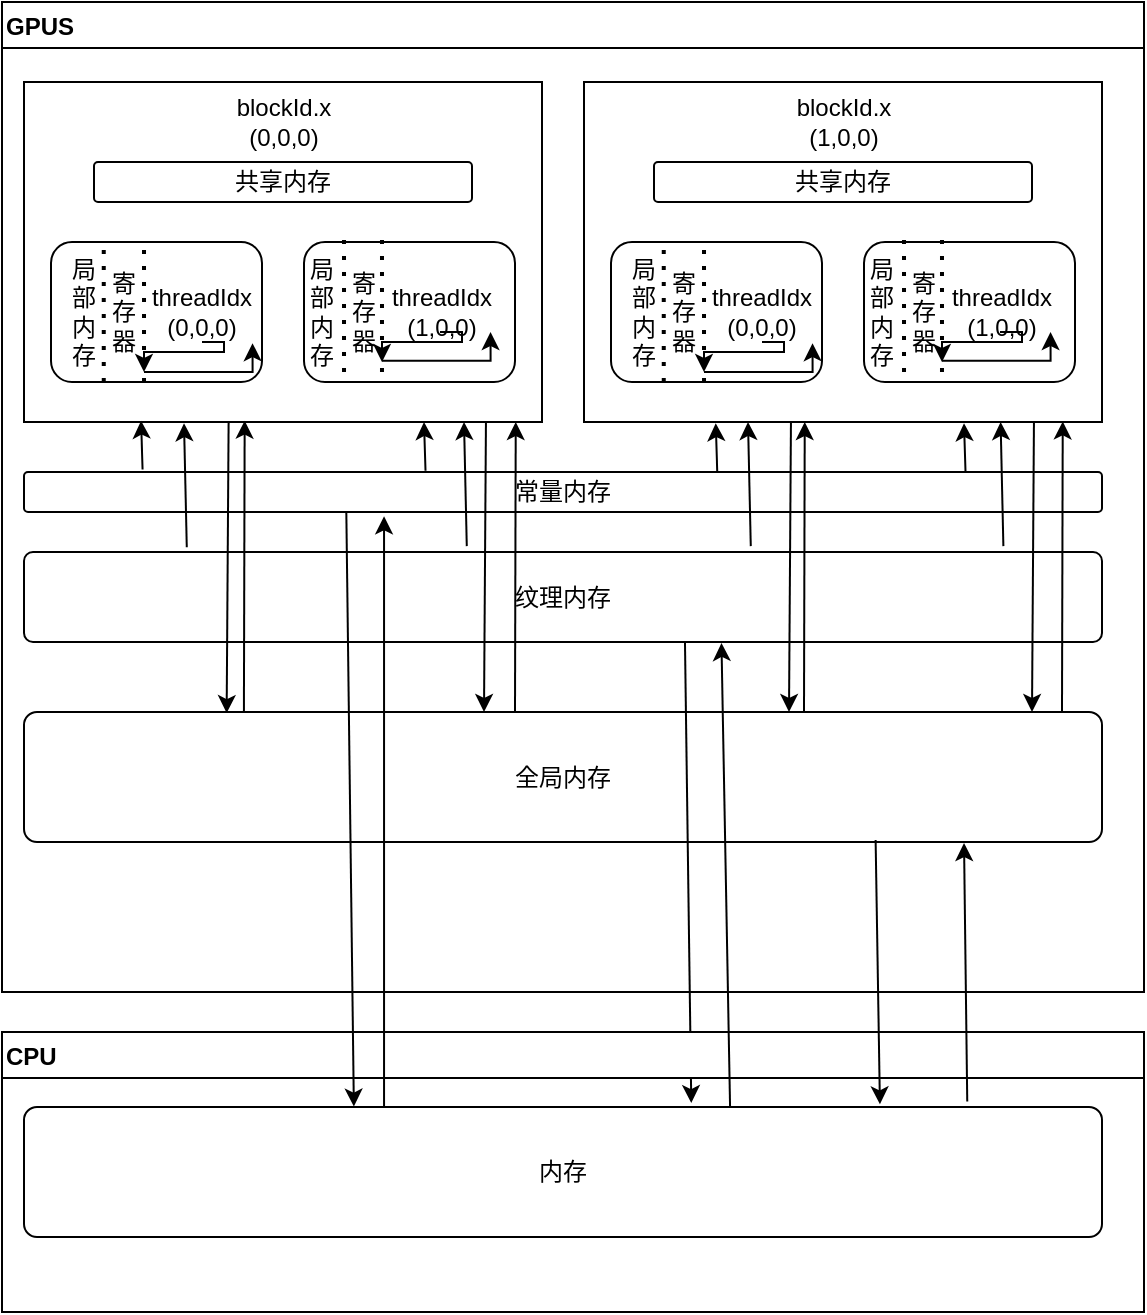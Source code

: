 <mxfile version="19.0.3" type="device"><diagram id="n-Z6BZ7bge1b8USYgSL0" name="第 1 页"><mxGraphModel dx="1093" dy="675" grid="1" gridSize="10" guides="1" tooltips="1" connect="1" arrows="1" fold="1" page="1" pageScale="1" pageWidth="827" pageHeight="1169" math="0" shadow="0"><root><mxCell id="0"/><mxCell id="1" parent="0"/><mxCell id="AXMxdY8zbdqUA6Us9HrJ-1" value="GPUS" style="swimlane;align=left;" vertex="1" parent="1"><mxGeometry x="39" y="35" width="571" height="495" as="geometry"/></mxCell><mxCell id="AXMxdY8zbdqUA6Us9HrJ-2" value="" style="rounded=0;whiteSpace=wrap;html=1;" vertex="1" parent="AXMxdY8zbdqUA6Us9HrJ-1"><mxGeometry x="11" y="40" width="259" height="170" as="geometry"/></mxCell><mxCell id="AXMxdY8zbdqUA6Us9HrJ-3" value="blockId.x&lt;br&gt;(0,0,0)" style="text;html=1;strokeColor=none;fillColor=none;align=center;verticalAlign=middle;whiteSpace=wrap;rounded=0;" vertex="1" parent="AXMxdY8zbdqUA6Us9HrJ-1"><mxGeometry x="113.5" y="50" width="54" height="20" as="geometry"/></mxCell><mxCell id="AXMxdY8zbdqUA6Us9HrJ-8" value="共享内存" style="rounded=1;arcSize=10;whiteSpace=wrap;html=1;align=center;" vertex="1" parent="AXMxdY8zbdqUA6Us9HrJ-1"><mxGeometry x="46" y="80" width="189" height="20" as="geometry"/></mxCell><mxCell id="AXMxdY8zbdqUA6Us9HrJ-9" value="" style="rounded=1;whiteSpace=wrap;html=1;" vertex="1" parent="AXMxdY8zbdqUA6Us9HrJ-1"><mxGeometry x="24.5" y="120" width="105.5" height="70" as="geometry"/></mxCell><mxCell id="AXMxdY8zbdqUA6Us9HrJ-11" value="" style="endArrow=none;dashed=1;html=1;dashPattern=1 3;strokeWidth=2;rounded=0;entryX=0.25;entryY=0;entryDx=0;entryDy=0;exitX=0.25;exitY=1;exitDx=0;exitDy=0;" edge="1" parent="AXMxdY8zbdqUA6Us9HrJ-1" source="AXMxdY8zbdqUA6Us9HrJ-9" target="AXMxdY8zbdqUA6Us9HrJ-9"><mxGeometry width="50" height="50" relative="1" as="geometry"><mxPoint x="41" y="190" as="sourcePoint"/><mxPoint x="91" y="140" as="targetPoint"/></mxGeometry></mxCell><mxCell id="AXMxdY8zbdqUA6Us9HrJ-12" value="局&lt;br&gt;部&lt;br&gt;内&lt;br&gt;存" style="text;html=1;strokeColor=none;fillColor=none;align=center;verticalAlign=middle;whiteSpace=wrap;rounded=0;" vertex="1" parent="AXMxdY8zbdqUA6Us9HrJ-1"><mxGeometry x="11" y="140" width="60" height="30" as="geometry"/></mxCell><mxCell id="AXMxdY8zbdqUA6Us9HrJ-13" value="寄&lt;br&gt;存&lt;br&gt;器" style="text;html=1;strokeColor=none;fillColor=none;align=center;verticalAlign=middle;whiteSpace=wrap;rounded=0;" vertex="1" parent="AXMxdY8zbdqUA6Us9HrJ-1"><mxGeometry x="31" y="140" width="60" height="30" as="geometry"/></mxCell><mxCell id="AXMxdY8zbdqUA6Us9HrJ-14" value="threadIdx&lt;br&gt;(0,0,0)" style="text;html=1;strokeColor=none;fillColor=none;align=center;verticalAlign=middle;whiteSpace=wrap;rounded=0;" vertex="1" parent="AXMxdY8zbdqUA6Us9HrJ-1"><mxGeometry x="70" y="140" width="60" height="30" as="geometry"/></mxCell><mxCell id="AXMxdY8zbdqUA6Us9HrJ-15" value="" style="endArrow=none;dashed=1;html=1;dashPattern=1 3;strokeWidth=2;rounded=0;entryX=0.25;entryY=0;entryDx=0;entryDy=0;exitX=0.25;exitY=1;exitDx=0;exitDy=0;" edge="1" parent="AXMxdY8zbdqUA6Us9HrJ-1"><mxGeometry width="50" height="50" relative="1" as="geometry"><mxPoint x="71.005" y="190" as="sourcePoint"/><mxPoint x="71.005" y="120" as="targetPoint"/></mxGeometry></mxCell><mxCell id="AXMxdY8zbdqUA6Us9HrJ-16" value="" style="rounded=1;whiteSpace=wrap;html=1;" vertex="1" parent="AXMxdY8zbdqUA6Us9HrJ-1"><mxGeometry x="151" y="120" width="105.5" height="70" as="geometry"/></mxCell><mxCell id="AXMxdY8zbdqUA6Us9HrJ-18" value="局&lt;br&gt;部&lt;br&gt;内&lt;br&gt;存" style="text;html=1;strokeColor=none;fillColor=none;align=center;verticalAlign=middle;whiteSpace=wrap;rounded=0;" vertex="1" parent="AXMxdY8zbdqUA6Us9HrJ-1"><mxGeometry x="130" y="140" width="60" height="30" as="geometry"/></mxCell><mxCell id="AXMxdY8zbdqUA6Us9HrJ-19" value="" style="endArrow=none;dashed=1;html=1;dashPattern=1 3;strokeWidth=2;rounded=0;entryX=0.25;entryY=0;entryDx=0;entryDy=0;exitX=0.25;exitY=1;exitDx=0;exitDy=0;" edge="1" parent="AXMxdY8zbdqUA6Us9HrJ-1"><mxGeometry width="50" height="50" relative="1" as="geometry"><mxPoint x="171.005" y="185" as="sourcePoint"/><mxPoint x="171.005" y="115" as="targetPoint"/></mxGeometry></mxCell><mxCell id="AXMxdY8zbdqUA6Us9HrJ-20" value="寄&lt;br&gt;存&lt;br&gt;器" style="text;html=1;strokeColor=none;fillColor=none;align=center;verticalAlign=middle;whiteSpace=wrap;rounded=0;" vertex="1" parent="AXMxdY8zbdqUA6Us9HrJ-1"><mxGeometry x="151" y="140" width="60" height="30" as="geometry"/></mxCell><mxCell id="AXMxdY8zbdqUA6Us9HrJ-22" value="" style="endArrow=none;dashed=1;html=1;dashPattern=1 3;strokeWidth=2;rounded=0;entryX=0.25;entryY=0;entryDx=0;entryDy=0;exitX=0.25;exitY=1;exitDx=0;exitDy=0;" edge="1" parent="AXMxdY8zbdqUA6Us9HrJ-1"><mxGeometry width="50" height="50" relative="1" as="geometry"><mxPoint x="189.995" y="185" as="sourcePoint"/><mxPoint x="189.995" y="115" as="targetPoint"/></mxGeometry></mxCell><mxCell id="AXMxdY8zbdqUA6Us9HrJ-23" value="threadIdx&lt;br&gt;(1,0,0)" style="text;html=1;strokeColor=none;fillColor=none;align=center;verticalAlign=middle;whiteSpace=wrap;rounded=0;" vertex="1" parent="AXMxdY8zbdqUA6Us9HrJ-1"><mxGeometry x="190" y="140" width="60" height="30" as="geometry"/></mxCell><mxCell id="AXMxdY8zbdqUA6Us9HrJ-27" value="" style="edgeStyle=segmentEdgeStyle;endArrow=classic;html=1;rounded=0;exitX=0.5;exitY=1;exitDx=0;exitDy=0;" edge="1" parent="AXMxdY8zbdqUA6Us9HrJ-1" source="AXMxdY8zbdqUA6Us9HrJ-14"><mxGeometry width="50" height="50" relative="1" as="geometry"><mxPoint x="91" y="225" as="sourcePoint"/><mxPoint x="71" y="185" as="targetPoint"/><Array as="points"><mxPoint x="111" y="170"/><mxPoint x="111" y="175"/><mxPoint x="71" y="175"/></Array></mxGeometry></mxCell><mxCell id="AXMxdY8zbdqUA6Us9HrJ-28" value="" style="edgeStyle=segmentEdgeStyle;endArrow=classic;html=1;rounded=0;entryX=0.921;entryY=1.019;entryDx=0;entryDy=0;entryPerimeter=0;" edge="1" parent="AXMxdY8zbdqUA6Us9HrJ-1" target="AXMxdY8zbdqUA6Us9HrJ-14"><mxGeometry width="50" height="50" relative="1" as="geometry"><mxPoint x="71" y="185" as="sourcePoint"/><mxPoint x="171" y="235" as="targetPoint"/></mxGeometry></mxCell><mxCell id="AXMxdY8zbdqUA6Us9HrJ-29" value="" style="edgeStyle=segmentEdgeStyle;endArrow=classic;html=1;rounded=0;exitX=0.5;exitY=1;exitDx=0;exitDy=0;" edge="1" parent="AXMxdY8zbdqUA6Us9HrJ-1"><mxGeometry width="50" height="50" relative="1" as="geometry"><mxPoint x="219" y="165" as="sourcePoint"/><mxPoint x="190" y="180" as="targetPoint"/><Array as="points"><mxPoint x="230" y="165"/><mxPoint x="230" y="170"/><mxPoint x="190" y="170"/></Array></mxGeometry></mxCell><mxCell id="AXMxdY8zbdqUA6Us9HrJ-30" value="" style="edgeStyle=segmentEdgeStyle;endArrow=classic;html=1;rounded=0;entryX=0.921;entryY=1.019;entryDx=0;entryDy=0;entryPerimeter=0;" edge="1" parent="AXMxdY8zbdqUA6Us9HrJ-1"><mxGeometry width="50" height="50" relative="1" as="geometry"><mxPoint x="190" y="179.43" as="sourcePoint"/><mxPoint x="244.26" y="165.0" as="targetPoint"/></mxGeometry></mxCell><mxCell id="AXMxdY8zbdqUA6Us9HrJ-32" value="" style="rounded=0;whiteSpace=wrap;html=1;" vertex="1" parent="AXMxdY8zbdqUA6Us9HrJ-1"><mxGeometry x="291" y="40" width="259" height="170" as="geometry"/></mxCell><mxCell id="AXMxdY8zbdqUA6Us9HrJ-33" value="blockId.x&lt;br&gt;(1,0,0)" style="text;html=1;strokeColor=none;fillColor=none;align=center;verticalAlign=middle;whiteSpace=wrap;rounded=0;" vertex="1" parent="AXMxdY8zbdqUA6Us9HrJ-1"><mxGeometry x="393.5" y="50" width="54" height="20" as="geometry"/></mxCell><mxCell id="AXMxdY8zbdqUA6Us9HrJ-34" value="共享内存" style="rounded=1;arcSize=10;whiteSpace=wrap;html=1;align=center;" vertex="1" parent="AXMxdY8zbdqUA6Us9HrJ-1"><mxGeometry x="326" y="80" width="189" height="20" as="geometry"/></mxCell><mxCell id="AXMxdY8zbdqUA6Us9HrJ-35" value="" style="rounded=1;whiteSpace=wrap;html=1;" vertex="1" parent="AXMxdY8zbdqUA6Us9HrJ-1"><mxGeometry x="304.5" y="120" width="105.5" height="70" as="geometry"/></mxCell><mxCell id="AXMxdY8zbdqUA6Us9HrJ-36" value="" style="endArrow=none;dashed=1;html=1;dashPattern=1 3;strokeWidth=2;rounded=0;entryX=0.25;entryY=0;entryDx=0;entryDy=0;exitX=0.25;exitY=1;exitDx=0;exitDy=0;" edge="1" parent="AXMxdY8zbdqUA6Us9HrJ-1" source="AXMxdY8zbdqUA6Us9HrJ-35" target="AXMxdY8zbdqUA6Us9HrJ-35"><mxGeometry width="50" height="50" relative="1" as="geometry"><mxPoint x="282" y="155" as="sourcePoint"/><mxPoint x="332" y="105" as="targetPoint"/></mxGeometry></mxCell><mxCell id="AXMxdY8zbdqUA6Us9HrJ-37" value="局&lt;br&gt;部&lt;br&gt;内&lt;br&gt;存" style="text;html=1;strokeColor=none;fillColor=none;align=center;verticalAlign=middle;whiteSpace=wrap;rounded=0;" vertex="1" parent="AXMxdY8zbdqUA6Us9HrJ-1"><mxGeometry x="291" y="140" width="60" height="30" as="geometry"/></mxCell><mxCell id="AXMxdY8zbdqUA6Us9HrJ-38" value="寄&lt;br&gt;存&lt;br&gt;器" style="text;html=1;strokeColor=none;fillColor=none;align=center;verticalAlign=middle;whiteSpace=wrap;rounded=0;" vertex="1" parent="AXMxdY8zbdqUA6Us9HrJ-1"><mxGeometry x="311" y="140" width="60" height="30" as="geometry"/></mxCell><mxCell id="AXMxdY8zbdqUA6Us9HrJ-39" value="threadIdx&lt;br&gt;(0,0,0)" style="text;html=1;strokeColor=none;fillColor=none;align=center;verticalAlign=middle;whiteSpace=wrap;rounded=0;" vertex="1" parent="AXMxdY8zbdqUA6Us9HrJ-1"><mxGeometry x="350" y="140" width="60" height="30" as="geometry"/></mxCell><mxCell id="AXMxdY8zbdqUA6Us9HrJ-40" value="" style="endArrow=none;dashed=1;html=1;dashPattern=1 3;strokeWidth=2;rounded=0;entryX=0.25;entryY=0;entryDx=0;entryDy=0;exitX=0.25;exitY=1;exitDx=0;exitDy=0;" edge="1" parent="AXMxdY8zbdqUA6Us9HrJ-1"><mxGeometry width="50" height="50" relative="1" as="geometry"><mxPoint x="351.005" y="190" as="sourcePoint"/><mxPoint x="351.005" y="120" as="targetPoint"/></mxGeometry></mxCell><mxCell id="AXMxdY8zbdqUA6Us9HrJ-41" value="" style="rounded=1;whiteSpace=wrap;html=1;" vertex="1" parent="AXMxdY8zbdqUA6Us9HrJ-1"><mxGeometry x="431" y="120" width="105.5" height="70" as="geometry"/></mxCell><mxCell id="AXMxdY8zbdqUA6Us9HrJ-42" value="局&lt;br&gt;部&lt;br&gt;内&lt;br&gt;存" style="text;html=1;strokeColor=none;fillColor=none;align=center;verticalAlign=middle;whiteSpace=wrap;rounded=0;" vertex="1" parent="AXMxdY8zbdqUA6Us9HrJ-1"><mxGeometry x="410" y="140" width="60" height="30" as="geometry"/></mxCell><mxCell id="AXMxdY8zbdqUA6Us9HrJ-43" value="" style="endArrow=none;dashed=1;html=1;dashPattern=1 3;strokeWidth=2;rounded=0;entryX=0.25;entryY=0;entryDx=0;entryDy=0;exitX=0.25;exitY=1;exitDx=0;exitDy=0;" edge="1" parent="AXMxdY8zbdqUA6Us9HrJ-1"><mxGeometry width="50" height="50" relative="1" as="geometry"><mxPoint x="451.005" y="185" as="sourcePoint"/><mxPoint x="451.005" y="115" as="targetPoint"/></mxGeometry></mxCell><mxCell id="AXMxdY8zbdqUA6Us9HrJ-44" value="寄&lt;br&gt;存&lt;br&gt;器" style="text;html=1;strokeColor=none;fillColor=none;align=center;verticalAlign=middle;whiteSpace=wrap;rounded=0;" vertex="1" parent="AXMxdY8zbdqUA6Us9HrJ-1"><mxGeometry x="431" y="140" width="60" height="30" as="geometry"/></mxCell><mxCell id="AXMxdY8zbdqUA6Us9HrJ-45" value="" style="endArrow=none;dashed=1;html=1;dashPattern=1 3;strokeWidth=2;rounded=0;entryX=0.25;entryY=0;entryDx=0;entryDy=0;exitX=0.25;exitY=1;exitDx=0;exitDy=0;" edge="1" parent="AXMxdY8zbdqUA6Us9HrJ-1"><mxGeometry width="50" height="50" relative="1" as="geometry"><mxPoint x="469.995" y="185" as="sourcePoint"/><mxPoint x="469.995" y="115" as="targetPoint"/></mxGeometry></mxCell><mxCell id="AXMxdY8zbdqUA6Us9HrJ-46" value="threadIdx&lt;br&gt;(1,0,0)" style="text;html=1;strokeColor=none;fillColor=none;align=center;verticalAlign=middle;whiteSpace=wrap;rounded=0;" vertex="1" parent="AXMxdY8zbdqUA6Us9HrJ-1"><mxGeometry x="470" y="140" width="60" height="30" as="geometry"/></mxCell><mxCell id="AXMxdY8zbdqUA6Us9HrJ-47" value="" style="edgeStyle=segmentEdgeStyle;endArrow=classic;html=1;rounded=0;exitX=0.5;exitY=1;exitDx=0;exitDy=0;" edge="1" parent="AXMxdY8zbdqUA6Us9HrJ-1" source="AXMxdY8zbdqUA6Us9HrJ-39"><mxGeometry width="50" height="50" relative="1" as="geometry"><mxPoint x="332" y="190" as="sourcePoint"/><mxPoint x="351" y="185" as="targetPoint"/><Array as="points"><mxPoint x="391" y="170"/><mxPoint x="391" y="175"/><mxPoint x="351" y="175"/></Array></mxGeometry></mxCell><mxCell id="AXMxdY8zbdqUA6Us9HrJ-48" value="" style="edgeStyle=segmentEdgeStyle;endArrow=classic;html=1;rounded=0;entryX=0.921;entryY=1.019;entryDx=0;entryDy=0;entryPerimeter=0;" edge="1" parent="AXMxdY8zbdqUA6Us9HrJ-1" target="AXMxdY8zbdqUA6Us9HrJ-39"><mxGeometry width="50" height="50" relative="1" as="geometry"><mxPoint x="351" y="185" as="sourcePoint"/><mxPoint x="412" y="200" as="targetPoint"/></mxGeometry></mxCell><mxCell id="AXMxdY8zbdqUA6Us9HrJ-49" value="" style="edgeStyle=segmentEdgeStyle;endArrow=classic;html=1;rounded=0;exitX=0.5;exitY=1;exitDx=0;exitDy=0;" edge="1" parent="AXMxdY8zbdqUA6Us9HrJ-1"><mxGeometry width="50" height="50" relative="1" as="geometry"><mxPoint x="499" y="165" as="sourcePoint"/><mxPoint x="470" y="180" as="targetPoint"/><Array as="points"><mxPoint x="510" y="165"/><mxPoint x="510" y="170"/><mxPoint x="470" y="170"/></Array></mxGeometry></mxCell><mxCell id="AXMxdY8zbdqUA6Us9HrJ-50" value="" style="edgeStyle=segmentEdgeStyle;endArrow=classic;html=1;rounded=0;entryX=0.921;entryY=1.019;entryDx=0;entryDy=0;entryPerimeter=0;" edge="1" parent="AXMxdY8zbdqUA6Us9HrJ-1"><mxGeometry width="50" height="50" relative="1" as="geometry"><mxPoint x="470" y="179.43" as="sourcePoint"/><mxPoint x="524.26" y="165" as="targetPoint"/></mxGeometry></mxCell><mxCell id="AXMxdY8zbdqUA6Us9HrJ-51" value="常量内存" style="rounded=1;arcSize=10;whiteSpace=wrap;html=1;align=center;" vertex="1" parent="AXMxdY8zbdqUA6Us9HrJ-1"><mxGeometry x="11" y="235" width="539" height="20" as="geometry"/></mxCell><mxCell id="AXMxdY8zbdqUA6Us9HrJ-52" value="纹理内存" style="rounded=1;arcSize=10;whiteSpace=wrap;html=1;align=center;" vertex="1" parent="AXMxdY8zbdqUA6Us9HrJ-1"><mxGeometry x="11" y="275" width="539" height="45" as="geometry"/></mxCell><mxCell id="AXMxdY8zbdqUA6Us9HrJ-53" value="全局内存" style="rounded=1;arcSize=10;whiteSpace=wrap;html=1;align=center;" vertex="1" parent="AXMxdY8zbdqUA6Us9HrJ-1"><mxGeometry x="11" y="355" width="539" height="65" as="geometry"/></mxCell><mxCell id="AXMxdY8zbdqUA6Us9HrJ-54" value="" style="endArrow=classic;html=1;rounded=0;exitX=0.11;exitY=-0.064;exitDx=0;exitDy=0;exitPerimeter=0;entryX=0.226;entryY=0.996;entryDx=0;entryDy=0;entryPerimeter=0;" edge="1" parent="AXMxdY8zbdqUA6Us9HrJ-1" source="AXMxdY8zbdqUA6Us9HrJ-51" target="AXMxdY8zbdqUA6Us9HrJ-2"><mxGeometry width="50" height="50" relative="1" as="geometry"><mxPoint x="71" y="255" as="sourcePoint"/><mxPoint x="121" y="205" as="targetPoint"/></mxGeometry></mxCell><mxCell id="AXMxdY8zbdqUA6Us9HrJ-55" value="" style="endArrow=classic;html=1;rounded=0;exitX=0.151;exitY=-0.052;exitDx=0;exitDy=0;exitPerimeter=0;entryX=0.226;entryY=0.996;entryDx=0;entryDy=0;entryPerimeter=0;" edge="1" parent="AXMxdY8zbdqUA6Us9HrJ-1" source="AXMxdY8zbdqUA6Us9HrJ-52"><mxGeometry width="50" height="50" relative="1" as="geometry"><mxPoint x="91.76" y="235.0" as="sourcePoint"/><mxPoint x="91.004" y="210.6" as="targetPoint"/></mxGeometry></mxCell><mxCell id="AXMxdY8zbdqUA6Us9HrJ-56" value="" style="endArrow=classic;html=1;rounded=0;exitX=0.204;exitY=-0.006;exitDx=0;exitDy=0;entryX=0.426;entryY=0.996;entryDx=0;entryDy=0;entryPerimeter=0;exitPerimeter=0;" edge="1" parent="AXMxdY8zbdqUA6Us9HrJ-1" source="AXMxdY8zbdqUA6Us9HrJ-53" target="AXMxdY8zbdqUA6Us9HrJ-2"><mxGeometry width="50" height="50" relative="1" as="geometry"><mxPoint x="181.689" y="272.06" as="sourcePoint"/><mxPoint x="180.304" y="210.0" as="targetPoint"/></mxGeometry></mxCell><mxCell id="AXMxdY8zbdqUA6Us9HrJ-102" value="" style="endArrow=classic;html=1;rounded=0;exitX=0.395;exitY=1.001;exitDx=0;exitDy=0;exitPerimeter=0;entryX=0.188;entryY=0.008;entryDx=0;entryDy=0;entryPerimeter=0;" edge="1" parent="AXMxdY8zbdqUA6Us9HrJ-1" source="AXMxdY8zbdqUA6Us9HrJ-2" target="AXMxdY8zbdqUA6Us9HrJ-53"><mxGeometry width="50" height="50" relative="1" as="geometry"><mxPoint x="190.785" y="365.0" as="sourcePoint"/><mxPoint x="190.304" y="220" as="targetPoint"/></mxGeometry></mxCell><mxCell id="AXMxdY8zbdqUA6Us9HrJ-107" value="" style="endArrow=classic;html=1;rounded=0;exitX=0.11;exitY=-0.064;exitDx=0;exitDy=0;exitPerimeter=0;entryX=0.226;entryY=0.996;entryDx=0;entryDy=0;entryPerimeter=0;" edge="1" parent="AXMxdY8zbdqUA6Us9HrJ-1"><mxGeometry width="50" height="50" relative="1" as="geometry"><mxPoint x="211.76" y="234.4" as="sourcePoint"/><mxPoint x="211.004" y="210.0" as="targetPoint"/></mxGeometry></mxCell><mxCell id="AXMxdY8zbdqUA6Us9HrJ-108" value="" style="endArrow=classic;html=1;rounded=0;exitX=0.151;exitY=-0.052;exitDx=0;exitDy=0;exitPerimeter=0;entryX=0.226;entryY=0.996;entryDx=0;entryDy=0;entryPerimeter=0;" edge="1" parent="AXMxdY8zbdqUA6Us9HrJ-1"><mxGeometry width="50" height="50" relative="1" as="geometry"><mxPoint x="232.389" y="272.06" as="sourcePoint"/><mxPoint x="231.004" y="210.0" as="targetPoint"/></mxGeometry></mxCell><mxCell id="AXMxdY8zbdqUA6Us9HrJ-109" value="" style="endArrow=classic;html=1;rounded=0;exitX=0.395;exitY=1.001;exitDx=0;exitDy=0;exitPerimeter=0;entryX=0.188;entryY=0.008;entryDx=0;entryDy=0;entryPerimeter=0;" edge="1" parent="AXMxdY8zbdqUA6Us9HrJ-1"><mxGeometry width="50" height="50" relative="1" as="geometry"><mxPoint x="241.975" y="209.65" as="sourcePoint"/><mxPoint x="241.002" y="355" as="targetPoint"/></mxGeometry></mxCell><mxCell id="AXMxdY8zbdqUA6Us9HrJ-110" value="" style="endArrow=classic;html=1;rounded=0;exitX=0.204;exitY=-0.006;exitDx=0;exitDy=0;entryX=0.426;entryY=0.996;entryDx=0;entryDy=0;entryPerimeter=0;exitPerimeter=0;" edge="1" parent="AXMxdY8zbdqUA6Us9HrJ-1"><mxGeometry width="50" height="50" relative="1" as="geometry"><mxPoint x="256.496" y="355.29" as="sourcePoint"/><mxPoint x="256.874" y="210" as="targetPoint"/></mxGeometry></mxCell><mxCell id="AXMxdY8zbdqUA6Us9HrJ-111" value="" style="endArrow=classic;html=1;rounded=0;exitX=0.395;exitY=1.001;exitDx=0;exitDy=0;exitPerimeter=0;entryX=0.619;entryY=-0.03;entryDx=0;entryDy=0;entryPerimeter=0;" edge="1" parent="AXMxdY8zbdqUA6Us9HrJ-1" target="AXMxdY8zbdqUA6Us9HrJ-104"><mxGeometry width="50" height="50" relative="1" as="geometry"><mxPoint x="341.485" y="320" as="sourcePoint"/><mxPoint x="340.512" y="465.35" as="targetPoint"/></mxGeometry></mxCell><mxCell id="AXMxdY8zbdqUA6Us9HrJ-113" value="" style="endArrow=classic;html=1;rounded=0;exitX=0.11;exitY=-0.064;exitDx=0;exitDy=0;exitPerimeter=0;entryX=0.226;entryY=0.996;entryDx=0;entryDy=0;entryPerimeter=0;" edge="1" parent="AXMxdY8zbdqUA6Us9HrJ-1"><mxGeometry width="50" height="50" relative="1" as="geometry"><mxPoint x="357.63" y="235.0" as="sourcePoint"/><mxPoint x="356.874" y="210.6" as="targetPoint"/></mxGeometry></mxCell><mxCell id="AXMxdY8zbdqUA6Us9HrJ-114" value="" style="endArrow=classic;html=1;rounded=0;exitX=0.151;exitY=-0.052;exitDx=0;exitDy=0;exitPerimeter=0;entryX=0.226;entryY=0.996;entryDx=0;entryDy=0;entryPerimeter=0;" edge="1" parent="AXMxdY8zbdqUA6Us9HrJ-1"><mxGeometry width="50" height="50" relative="1" as="geometry"><mxPoint x="374.389" y="272.06" as="sourcePoint"/><mxPoint x="373.004" y="210.0" as="targetPoint"/></mxGeometry></mxCell><mxCell id="AXMxdY8zbdqUA6Us9HrJ-115" value="" style="endArrow=classic;html=1;rounded=0;exitX=0.395;exitY=1.001;exitDx=0;exitDy=0;exitPerimeter=0;entryX=0.188;entryY=0.008;entryDx=0;entryDy=0;entryPerimeter=0;" edge="1" parent="AXMxdY8zbdqUA6Us9HrJ-1"><mxGeometry width="50" height="50" relative="1" as="geometry"><mxPoint x="394.475" y="209.65" as="sourcePoint"/><mxPoint x="393.502" y="355.0" as="targetPoint"/></mxGeometry></mxCell><mxCell id="AXMxdY8zbdqUA6Us9HrJ-116" value="" style="endArrow=classic;html=1;rounded=0;exitX=0.204;exitY=-0.006;exitDx=0;exitDy=0;entryX=0.426;entryY=0.996;entryDx=0;entryDy=0;entryPerimeter=0;exitPerimeter=0;" edge="1" parent="AXMxdY8zbdqUA6Us9HrJ-1"><mxGeometry width="50" height="50" relative="1" as="geometry"><mxPoint x="400.996" y="355.29" as="sourcePoint"/><mxPoint x="401.374" y="210.0" as="targetPoint"/></mxGeometry></mxCell><mxCell id="AXMxdY8zbdqUA6Us9HrJ-117" value="" style="endArrow=classic;html=1;rounded=0;exitX=0.11;exitY=-0.064;exitDx=0;exitDy=0;exitPerimeter=0;entryX=0.226;entryY=0.996;entryDx=0;entryDy=0;entryPerimeter=0;" edge="1" parent="AXMxdY8zbdqUA6Us9HrJ-1"><mxGeometry width="50" height="50" relative="1" as="geometry"><mxPoint x="481.76" y="235.0" as="sourcePoint"/><mxPoint x="481.004" y="210.6" as="targetPoint"/></mxGeometry></mxCell><mxCell id="AXMxdY8zbdqUA6Us9HrJ-118" value="" style="endArrow=classic;html=1;rounded=0;exitX=0.151;exitY=-0.052;exitDx=0;exitDy=0;exitPerimeter=0;entryX=0.226;entryY=0.996;entryDx=0;entryDy=0;entryPerimeter=0;" edge="1" parent="AXMxdY8zbdqUA6Us9HrJ-1"><mxGeometry width="50" height="50" relative="1" as="geometry"><mxPoint x="500.689" y="272.06" as="sourcePoint"/><mxPoint x="499.304" y="210" as="targetPoint"/></mxGeometry></mxCell><mxCell id="AXMxdY8zbdqUA6Us9HrJ-119" value="" style="endArrow=classic;html=1;rounded=0;exitX=0.395;exitY=1.001;exitDx=0;exitDy=0;exitPerimeter=0;entryX=0.188;entryY=0.008;entryDx=0;entryDy=0;entryPerimeter=0;" edge="1" parent="AXMxdY8zbdqUA6Us9HrJ-1"><mxGeometry width="50" height="50" relative="1" as="geometry"><mxPoint x="515.975" y="209.65" as="sourcePoint"/><mxPoint x="515.002" y="355" as="targetPoint"/></mxGeometry></mxCell><mxCell id="AXMxdY8zbdqUA6Us9HrJ-120" value="" style="endArrow=classic;html=1;rounded=0;exitX=0.204;exitY=-0.006;exitDx=0;exitDy=0;entryX=0.426;entryY=0.996;entryDx=0;entryDy=0;entryPerimeter=0;exitPerimeter=0;" edge="1" parent="AXMxdY8zbdqUA6Us9HrJ-1"><mxGeometry width="50" height="50" relative="1" as="geometry"><mxPoint x="529.996" y="355.0" as="sourcePoint"/><mxPoint x="530.374" y="209.71" as="targetPoint"/></mxGeometry></mxCell><mxCell id="AXMxdY8zbdqUA6Us9HrJ-103" value="CPU" style="swimlane;align=left;" vertex="1" parent="1"><mxGeometry x="39" y="550" width="571" height="140" as="geometry"/></mxCell><mxCell id="AXMxdY8zbdqUA6Us9HrJ-104" value="内存" style="rounded=1;arcSize=10;whiteSpace=wrap;html=1;align=center;" vertex="1" parent="AXMxdY8zbdqUA6Us9HrJ-103"><mxGeometry x="11" y="37.5" width="539" height="65" as="geometry"/></mxCell><mxCell id="AXMxdY8zbdqUA6Us9HrJ-105" value="" style="endArrow=classic;html=1;rounded=0;exitX=0.299;exitY=1;exitDx=0;exitDy=0;exitPerimeter=0;entryX=0.306;entryY=-0.003;entryDx=0;entryDy=0;entryPerimeter=0;" edge="1" parent="1" source="AXMxdY8zbdqUA6Us9HrJ-51" target="AXMxdY8zbdqUA6Us9HrJ-104"><mxGeometry width="50" height="50" relative="1" as="geometry"><mxPoint x="210" y="410" as="sourcePoint"/><mxPoint x="260" y="360" as="targetPoint"/></mxGeometry></mxCell><mxCell id="AXMxdY8zbdqUA6Us9HrJ-106" value="" style="endArrow=classic;html=1;rounded=0;exitX=0.334;exitY=0.004;exitDx=0;exitDy=0;exitPerimeter=0;entryX=0.334;entryY=1.108;entryDx=0;entryDy=0;entryPerimeter=0;" edge="1" parent="1" source="AXMxdY8zbdqUA6Us9HrJ-104" target="AXMxdY8zbdqUA6Us9HrJ-51"><mxGeometry width="50" height="50" relative="1" as="geometry"><mxPoint x="258.191" y="290" as="sourcePoint"/><mxPoint x="259.808" y="388.83" as="targetPoint"/></mxGeometry></mxCell><mxCell id="AXMxdY8zbdqUA6Us9HrJ-112" value="" style="endArrow=classic;html=1;rounded=0;exitX=0.655;exitY=0.007;exitDx=0;exitDy=0;exitPerimeter=0;entryX=0.647;entryY=1.011;entryDx=0;entryDy=0;entryPerimeter=0;" edge="1" parent="1" source="AXMxdY8zbdqUA6Us9HrJ-104" target="AXMxdY8zbdqUA6Us9HrJ-52"><mxGeometry width="50" height="50" relative="1" as="geometry"><mxPoint x="390.485" y="365" as="sourcePoint"/><mxPoint x="393.641" y="595.55" as="targetPoint"/></mxGeometry></mxCell><mxCell id="AXMxdY8zbdqUA6Us9HrJ-121" value="" style="endArrow=classic;html=1;rounded=0;exitX=0.79;exitY=0.984;exitDx=0;exitDy=0;exitPerimeter=0;entryX=0.794;entryY=-0.021;entryDx=0;entryDy=0;entryPerimeter=0;" edge="1" parent="1" source="AXMxdY8zbdqUA6Us9HrJ-53" target="AXMxdY8zbdqUA6Us9HrJ-104"><mxGeometry width="50" height="50" relative="1" as="geometry"><mxPoint x="470" y="510" as="sourcePoint"/><mxPoint x="520" y="460" as="targetPoint"/></mxGeometry></mxCell><mxCell id="AXMxdY8zbdqUA6Us9HrJ-122" value="" style="endArrow=classic;html=1;rounded=0;exitX=0.875;exitY=-0.043;exitDx=0;exitDy=0;exitPerimeter=0;entryX=0.872;entryY=1.008;entryDx=0;entryDy=0;entryPerimeter=0;" edge="1" parent="1" source="AXMxdY8zbdqUA6Us9HrJ-104" target="AXMxdY8zbdqUA6Us9HrJ-53"><mxGeometry width="50" height="50" relative="1" as="geometry"><mxPoint x="485.81" y="463.96" as="sourcePoint"/><mxPoint x="487.966" y="596.135" as="targetPoint"/></mxGeometry></mxCell></root></mxGraphModel></diagram></mxfile>